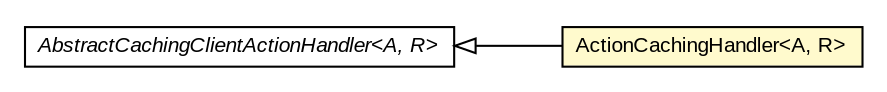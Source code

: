 #!/usr/local/bin/dot
#
# Class diagram 
# Generated by UMLGraph version R5_6-24-gf6e263 (http://www.umlgraph.org/)
#

digraph G {
	edge [fontname="arial",fontsize=10,labelfontname="arial",labelfontsize=10];
	node [fontname="arial",fontsize=10,shape=plaintext];
	nodesep=0.25;
	ranksep=0.5;
	rankdir=LR;
	// com.gwtplatform.dispatch.client.actionhandler.caching.ActionCachingHandler<A, R>
	c107597 [label=<<table title="com.gwtplatform.dispatch.client.actionhandler.caching.ActionCachingHandler" border="0" cellborder="1" cellspacing="0" cellpadding="2" port="p" bgcolor="lemonChiffon" href="./ActionCachingHandler.html">
		<tr><td><table border="0" cellspacing="0" cellpadding="1">
<tr><td align="center" balign="center"> ActionCachingHandler&lt;A, R&gt; </td></tr>
		</table></td></tr>
		</table>>, URL="./ActionCachingHandler.html", fontname="arial", fontcolor="black", fontsize=10.0];
	// com.gwtplatform.dispatch.client.actionhandler.caching.AbstractCachingClientActionHandler<A, R>
	c107598 [label=<<table title="com.gwtplatform.dispatch.client.actionhandler.caching.AbstractCachingClientActionHandler" border="0" cellborder="1" cellspacing="0" cellpadding="2" port="p" href="./AbstractCachingClientActionHandler.html">
		<tr><td><table border="0" cellspacing="0" cellpadding="1">
<tr><td align="center" balign="center"><font face="arial italic"> AbstractCachingClientActionHandler&lt;A, R&gt; </font></td></tr>
		</table></td></tr>
		</table>>, URL="./AbstractCachingClientActionHandler.html", fontname="arial", fontcolor="black", fontsize=10.0];
	//com.gwtplatform.dispatch.client.actionhandler.caching.ActionCachingHandler<A, R> extends com.gwtplatform.dispatch.client.actionhandler.caching.AbstractCachingClientActionHandler<A, R>
	c107598:p -> c107597:p [dir=back,arrowtail=empty];
}

